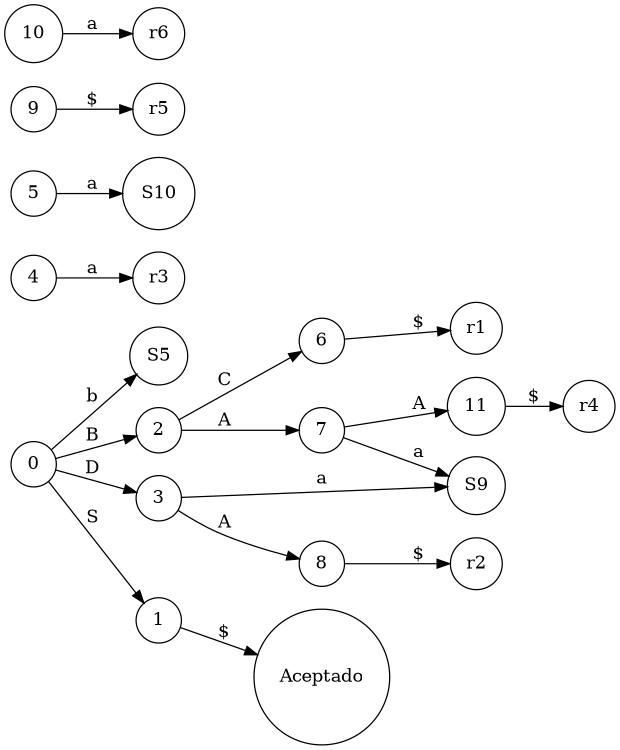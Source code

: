 // Analizador LR1
digraph {
	rankdir=LR size="8,5"
	node [shape=circle]
	0 -> S5 [label=b]
	0 -> 2 [label=B]
	0 -> 3 [label=D]
	0 -> 1 [label=S]
	1 -> Aceptado [label="$"]
	2 -> 7 [label=A]
	2 -> 6 [label=C]
	3 -> S9 [label=a]
	3 -> 8 [label=A]
	4 -> r3 [label=a]
	5 -> S10 [label=a]
	6 -> r1 [label="$"]
	7 -> S9 [label=a]
	7 -> 11 [label=A]
	8 -> r2 [label="$"]
	9 -> r5 [label="$"]
	10 -> r6 [label=a]
	11 -> r4 [label="$"]
}
